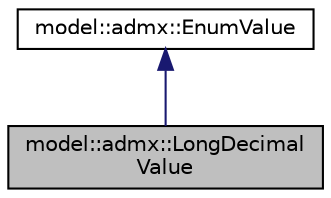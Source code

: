 digraph "model::admx::LongDecimalValue"
{
 // LATEX_PDF_SIZE
  edge [fontname="Helvetica",fontsize="10",labelfontname="Helvetica",labelfontsize="10"];
  node [fontname="Helvetica",fontsize="10",shape=record];
  Node1 [label="model::admx::LongDecimal\lValue",height=0.2,width=0.4,color="black", fillcolor="grey75", style="filled", fontcolor="black",tooltip=" "];
  Node2 -> Node1 [dir="back",color="midnightblue",fontsize="10",style="solid",fontname="Helvetica"];
  Node2 [label="model::admx::EnumValue",height=0.2,width=0.4,color="black", fillcolor="white", style="filled",URL="$structmodel_1_1admx_1_1_enum_value.html",tooltip=" "];
}
